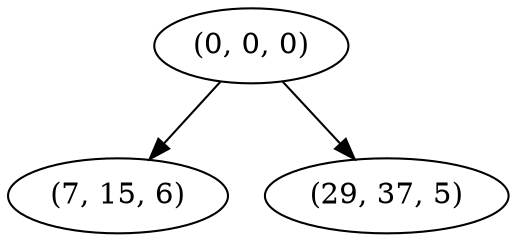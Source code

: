 digraph tree {
    "(0, 0, 0)";
    "(7, 15, 6)";
    "(29, 37, 5)";
    "(0, 0, 0)" -> "(7, 15, 6)";
    "(0, 0, 0)" -> "(29, 37, 5)";
}
